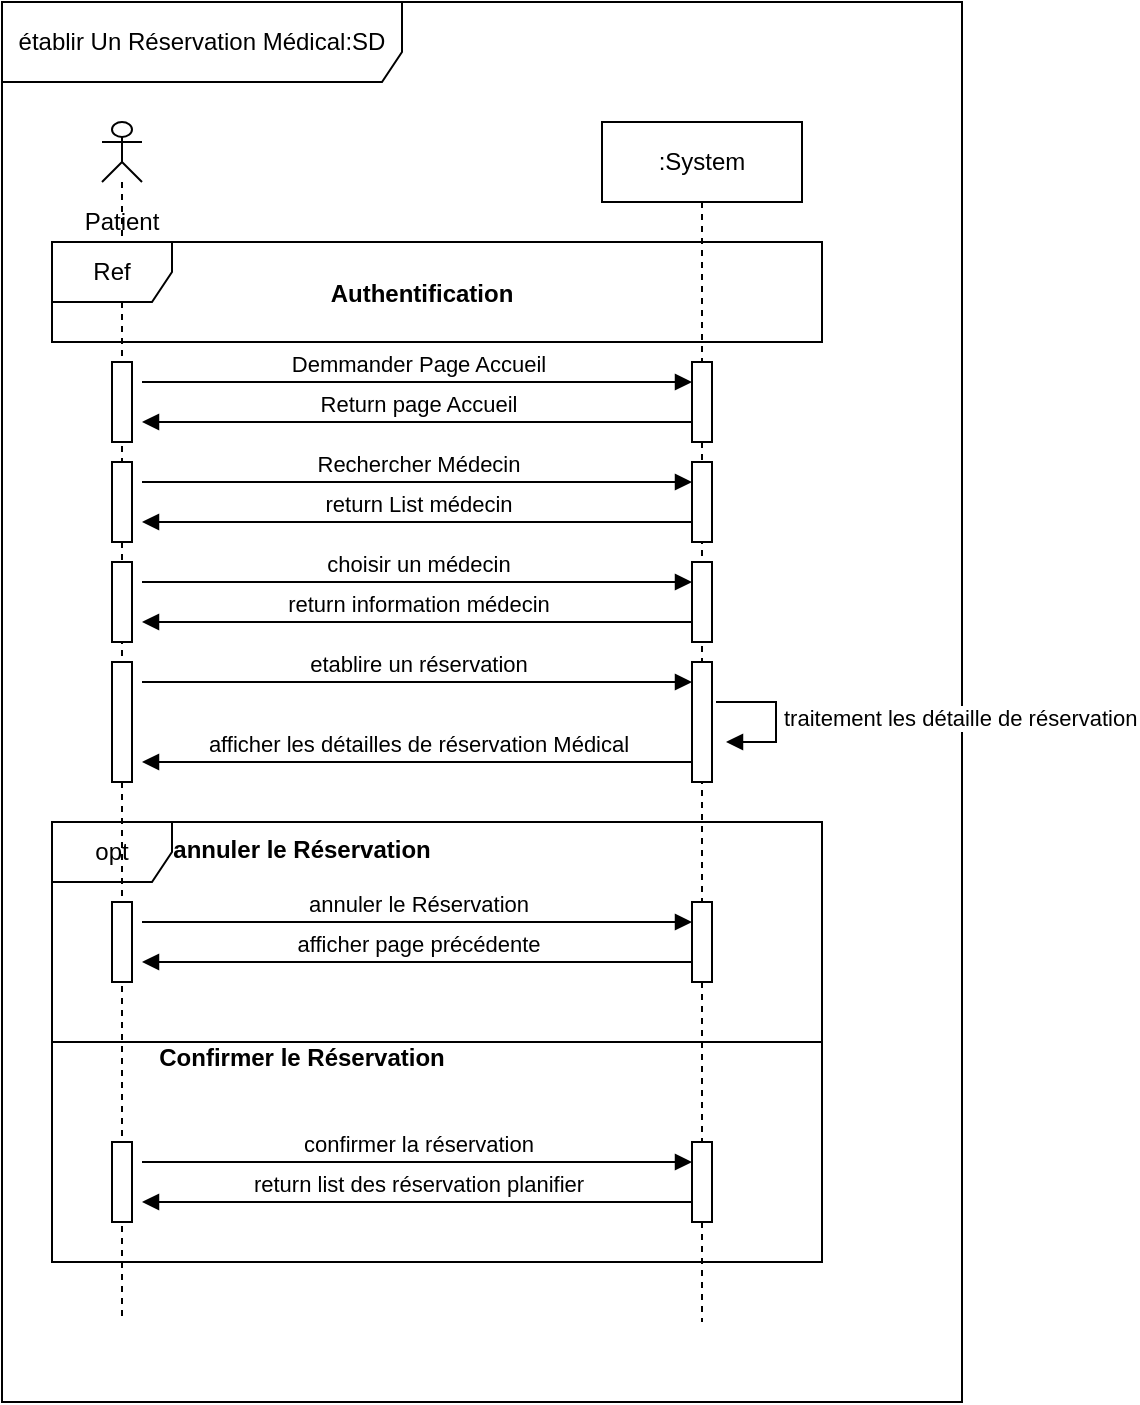 <mxfile version="20.8.16" type="device"><diagram id="kgpKYQtTHZ0yAKxKKP6v" name="Page-1"><mxGraphModel dx="864" dy="508" grid="1" gridSize="10" guides="1" tooltips="1" connect="1" arrows="1" fold="1" page="1" pageScale="1" pageWidth="850" pageHeight="1100" math="0" shadow="0"><root><mxCell id="0"/><mxCell id="1" parent="0"/><mxCell id="Ja5zZtOHz0QUo8LFesAK-1" value="établir Un Réservation Médical:SD" style="shape=umlFrame;whiteSpace=wrap;html=1;width=200;height=40;" parent="1" vertex="1"><mxGeometry x="100" y="10" width="480" height="700" as="geometry"/></mxCell><mxCell id="ml8zJCHYX7yjw5DmNgaM-26" value="opt" style="shape=umlFrame;whiteSpace=wrap;html=1;" parent="1" vertex="1"><mxGeometry x="125" y="420" width="385" height="220" as="geometry"/></mxCell><mxCell id="Ja5zZtOHz0QUo8LFesAK-3" value=":System" style="shape=umlLifeline;perimeter=lifelinePerimeter;whiteSpace=wrap;html=1;container=1;collapsible=0;recursiveResize=0;outlineConnect=0;" parent="1" vertex="1"><mxGeometry x="400" y="70" width="100" height="600" as="geometry"/></mxCell><mxCell id="ml8zJCHYX7yjw5DmNgaM-5" value="" style="html=1;points=[];perimeter=orthogonalPerimeter;" parent="Ja5zZtOHz0QUo8LFesAK-3" vertex="1"><mxGeometry x="45" y="120" width="10" height="40" as="geometry"/></mxCell><mxCell id="ml8zJCHYX7yjw5DmNgaM-10" value="" style="html=1;points=[];perimeter=orthogonalPerimeter;" parent="Ja5zZtOHz0QUo8LFesAK-3" vertex="1"><mxGeometry x="45" y="170" width="10" height="40" as="geometry"/></mxCell><mxCell id="ml8zJCHYX7yjw5DmNgaM-15" value="" style="html=1;points=[];perimeter=orthogonalPerimeter;" parent="Ja5zZtOHz0QUo8LFesAK-3" vertex="1"><mxGeometry x="45" y="220" width="10" height="40" as="geometry"/></mxCell><mxCell id="ml8zJCHYX7yjw5DmNgaM-20" value="" style="html=1;points=[];perimeter=orthogonalPerimeter;" parent="Ja5zZtOHz0QUo8LFesAK-3" vertex="1"><mxGeometry x="45" y="270" width="10" height="60" as="geometry"/></mxCell><mxCell id="ml8zJCHYX7yjw5DmNgaM-23" value="traitement les détaille de réservation" style="edgeStyle=orthogonalEdgeStyle;html=1;align=left;spacingLeft=2;endArrow=block;rounded=0;entryX=1;entryY=0;" parent="Ja5zZtOHz0QUo8LFesAK-3" edge="1"><mxGeometry relative="1" as="geometry"><mxPoint x="57" y="290" as="sourcePoint"/><Array as="points"><mxPoint x="87" y="290"/></Array><mxPoint x="62" y="310" as="targetPoint"/></mxGeometry></mxCell><mxCell id="ml8zJCHYX7yjw5DmNgaM-31" value="" style="html=1;points=[];perimeter=orthogonalPerimeter;" parent="Ja5zZtOHz0QUo8LFesAK-3" vertex="1"><mxGeometry x="45" y="390" width="10" height="40" as="geometry"/></mxCell><mxCell id="ml8zJCHYX7yjw5DmNgaM-35" value="" style="html=1;points=[];perimeter=orthogonalPerimeter;" parent="Ja5zZtOHz0QUo8LFesAK-3" vertex="1"><mxGeometry x="45" y="510" width="10" height="40" as="geometry"/></mxCell><mxCell id="Ja5zZtOHz0QUo8LFesAK-6" value="Patient" style="shape=umlLifeline;participant=umlActor;perimeter=lifelinePerimeter;whiteSpace=wrap;html=1;container=1;collapsible=0;recursiveResize=0;verticalAlign=top;spacingTop=36;outlineConnect=0;size=30;" parent="1" vertex="1"><mxGeometry x="150" y="70" width="20" height="600" as="geometry"/></mxCell><mxCell id="ml8zJCHYX7yjw5DmNgaM-1" value="" style="html=1;points=[];perimeter=orthogonalPerimeter;" parent="Ja5zZtOHz0QUo8LFesAK-6" vertex="1"><mxGeometry x="5" y="120" width="10" height="40" as="geometry"/></mxCell><mxCell id="ml8zJCHYX7yjw5DmNgaM-9" value="" style="html=1;points=[];perimeter=orthogonalPerimeter;" parent="Ja5zZtOHz0QUo8LFesAK-6" vertex="1"><mxGeometry x="5" y="170" width="10" height="40" as="geometry"/></mxCell><mxCell id="ml8zJCHYX7yjw5DmNgaM-14" value="" style="html=1;points=[];perimeter=orthogonalPerimeter;" parent="Ja5zZtOHz0QUo8LFesAK-6" vertex="1"><mxGeometry x="5" y="220" width="10" height="40" as="geometry"/></mxCell><mxCell id="ml8zJCHYX7yjw5DmNgaM-19" value="" style="html=1;points=[];perimeter=orthogonalPerimeter;" parent="Ja5zZtOHz0QUo8LFesAK-6" vertex="1"><mxGeometry x="5" y="270" width="10" height="60" as="geometry"/></mxCell><mxCell id="ml8zJCHYX7yjw5DmNgaM-34" value="" style="html=1;points=[];perimeter=orthogonalPerimeter;" parent="Ja5zZtOHz0QUo8LFesAK-6" vertex="1"><mxGeometry x="5" y="510" width="10" height="40" as="geometry"/></mxCell><mxCell id="ml8zJCHYX7yjw5DmNgaM-2" value="Ref" style="shape=umlFrame;whiteSpace=wrap;html=1;" parent="1" vertex="1"><mxGeometry x="125" y="130" width="385" height="50" as="geometry"/></mxCell><mxCell id="ml8zJCHYX7yjw5DmNgaM-4" value="Authentification" style="text;align=center;fontStyle=1;verticalAlign=middle;spacingLeft=3;spacingRight=3;strokeColor=none;rotatable=0;points=[[0,0.5],[1,0.5]];portConstraint=eastwest;" parent="1" vertex="1"><mxGeometry x="270" y="142" width="80" height="26" as="geometry"/></mxCell><mxCell id="ml8zJCHYX7yjw5DmNgaM-7" value="Demmander Page Accueil" style="html=1;verticalAlign=bottom;endArrow=block;rounded=0;" parent="1" target="ml8zJCHYX7yjw5DmNgaM-5" edge="1"><mxGeometry width="80" relative="1" as="geometry"><mxPoint x="170" y="200" as="sourcePoint"/><mxPoint x="250" y="200" as="targetPoint"/></mxGeometry></mxCell><mxCell id="ml8zJCHYX7yjw5DmNgaM-8" value="Return page Accueil" style="html=1;verticalAlign=bottom;endArrow=block;rounded=0;" parent="1" edge="1"><mxGeometry width="80" relative="1" as="geometry"><mxPoint x="445" y="220" as="sourcePoint"/><mxPoint x="170" y="220" as="targetPoint"/></mxGeometry></mxCell><mxCell id="ml8zJCHYX7yjw5DmNgaM-11" value="Rechercher Médecin" style="html=1;verticalAlign=bottom;endArrow=block;rounded=0;" parent="1" edge="1"><mxGeometry width="80" relative="1" as="geometry"><mxPoint x="170" y="250" as="sourcePoint"/><mxPoint x="445" y="250" as="targetPoint"/></mxGeometry></mxCell><mxCell id="ml8zJCHYX7yjw5DmNgaM-13" value="return List médecin" style="html=1;verticalAlign=bottom;endArrow=block;rounded=0;" parent="1" edge="1"><mxGeometry width="80" relative="1" as="geometry"><mxPoint x="445" y="270" as="sourcePoint"/><mxPoint x="170" y="270" as="targetPoint"/></mxGeometry></mxCell><mxCell id="ml8zJCHYX7yjw5DmNgaM-16" value="choisir un médecin" style="html=1;verticalAlign=bottom;endArrow=block;rounded=0;" parent="1" edge="1"><mxGeometry width="80" relative="1" as="geometry"><mxPoint x="170" y="300" as="sourcePoint"/><mxPoint x="445" y="300" as="targetPoint"/></mxGeometry></mxCell><mxCell id="ml8zJCHYX7yjw5DmNgaM-17" value="return information médecin" style="html=1;verticalAlign=bottom;endArrow=block;rounded=0;" parent="1" edge="1"><mxGeometry width="80" relative="1" as="geometry"><mxPoint x="445" y="320" as="sourcePoint"/><mxPoint x="170" y="320" as="targetPoint"/></mxGeometry></mxCell><mxCell id="ml8zJCHYX7yjw5DmNgaM-21" value="etablire un réservation" style="html=1;verticalAlign=bottom;endArrow=block;rounded=0;" parent="1" edge="1"><mxGeometry width="80" relative="1" as="geometry"><mxPoint x="170" y="350" as="sourcePoint"/><mxPoint x="445" y="350" as="targetPoint"/></mxGeometry></mxCell><mxCell id="ml8zJCHYX7yjw5DmNgaM-24" value="afficher les détailles de réservation Médical" style="html=1;verticalAlign=bottom;endArrow=block;rounded=0;" parent="1" edge="1"><mxGeometry width="80" relative="1" as="geometry"><mxPoint x="445" y="390" as="sourcePoint"/><mxPoint x="170" y="390" as="targetPoint"/></mxGeometry></mxCell><mxCell id="ml8zJCHYX7yjw5DmNgaM-27" value="" style="endArrow=none;html=1;rounded=0;" parent="1" edge="1"><mxGeometry width="50" height="50" relative="1" as="geometry"><mxPoint x="125" y="530" as="sourcePoint"/><mxPoint x="510" y="530" as="targetPoint"/></mxGeometry></mxCell><mxCell id="ml8zJCHYX7yjw5DmNgaM-28" value="annuler le Réservation" style="text;align=center;fontStyle=1;verticalAlign=middle;spacingLeft=3;spacingRight=3;strokeColor=none;rotatable=0;points=[[0,0.5],[1,0.5]];portConstraint=eastwest;" parent="1" vertex="1"><mxGeometry x="210" y="420" width="80" height="26" as="geometry"/></mxCell><mxCell id="ml8zJCHYX7yjw5DmNgaM-29" value="Confirmer le Réservation" style="text;align=center;fontStyle=1;verticalAlign=middle;spacingLeft=3;spacingRight=3;strokeColor=none;rotatable=0;points=[[0,0.5],[1,0.5]];portConstraint=eastwest;" parent="1" vertex="1"><mxGeometry x="210" y="524" width="80" height="26" as="geometry"/></mxCell><mxCell id="ml8zJCHYX7yjw5DmNgaM-30" value="" style="html=1;points=[];perimeter=orthogonalPerimeter;" parent="1" vertex="1"><mxGeometry x="155" y="460" width="10" height="40" as="geometry"/></mxCell><mxCell id="ml8zJCHYX7yjw5DmNgaM-32" value="annuler le Réservation" style="html=1;verticalAlign=bottom;endArrow=block;rounded=0;" parent="1" edge="1"><mxGeometry width="80" relative="1" as="geometry"><mxPoint x="170.0" y="470" as="sourcePoint"/><mxPoint x="445.0" y="470" as="targetPoint"/></mxGeometry></mxCell><mxCell id="ml8zJCHYX7yjw5DmNgaM-33" value="afficher page précédente" style="html=1;verticalAlign=bottom;endArrow=block;rounded=0;" parent="1" edge="1"><mxGeometry width="80" relative="1" as="geometry"><mxPoint x="445.0" y="490" as="sourcePoint"/><mxPoint x="170.0" y="490" as="targetPoint"/></mxGeometry></mxCell><mxCell id="ml8zJCHYX7yjw5DmNgaM-36" value="confirmer la réservation" style="html=1;verticalAlign=bottom;endArrow=block;rounded=0;" parent="1" edge="1"><mxGeometry width="80" relative="1" as="geometry"><mxPoint x="170.0" y="590" as="sourcePoint"/><mxPoint x="445.0" y="590" as="targetPoint"/></mxGeometry></mxCell><mxCell id="ml8zJCHYX7yjw5DmNgaM-38" value="return list des réservation planifier" style="html=1;verticalAlign=bottom;endArrow=block;rounded=0;" parent="1" edge="1"><mxGeometry width="80" relative="1" as="geometry"><mxPoint x="445.0" y="610" as="sourcePoint"/><mxPoint x="170.0" y="610" as="targetPoint"/></mxGeometry></mxCell></root></mxGraphModel></diagram></mxfile>